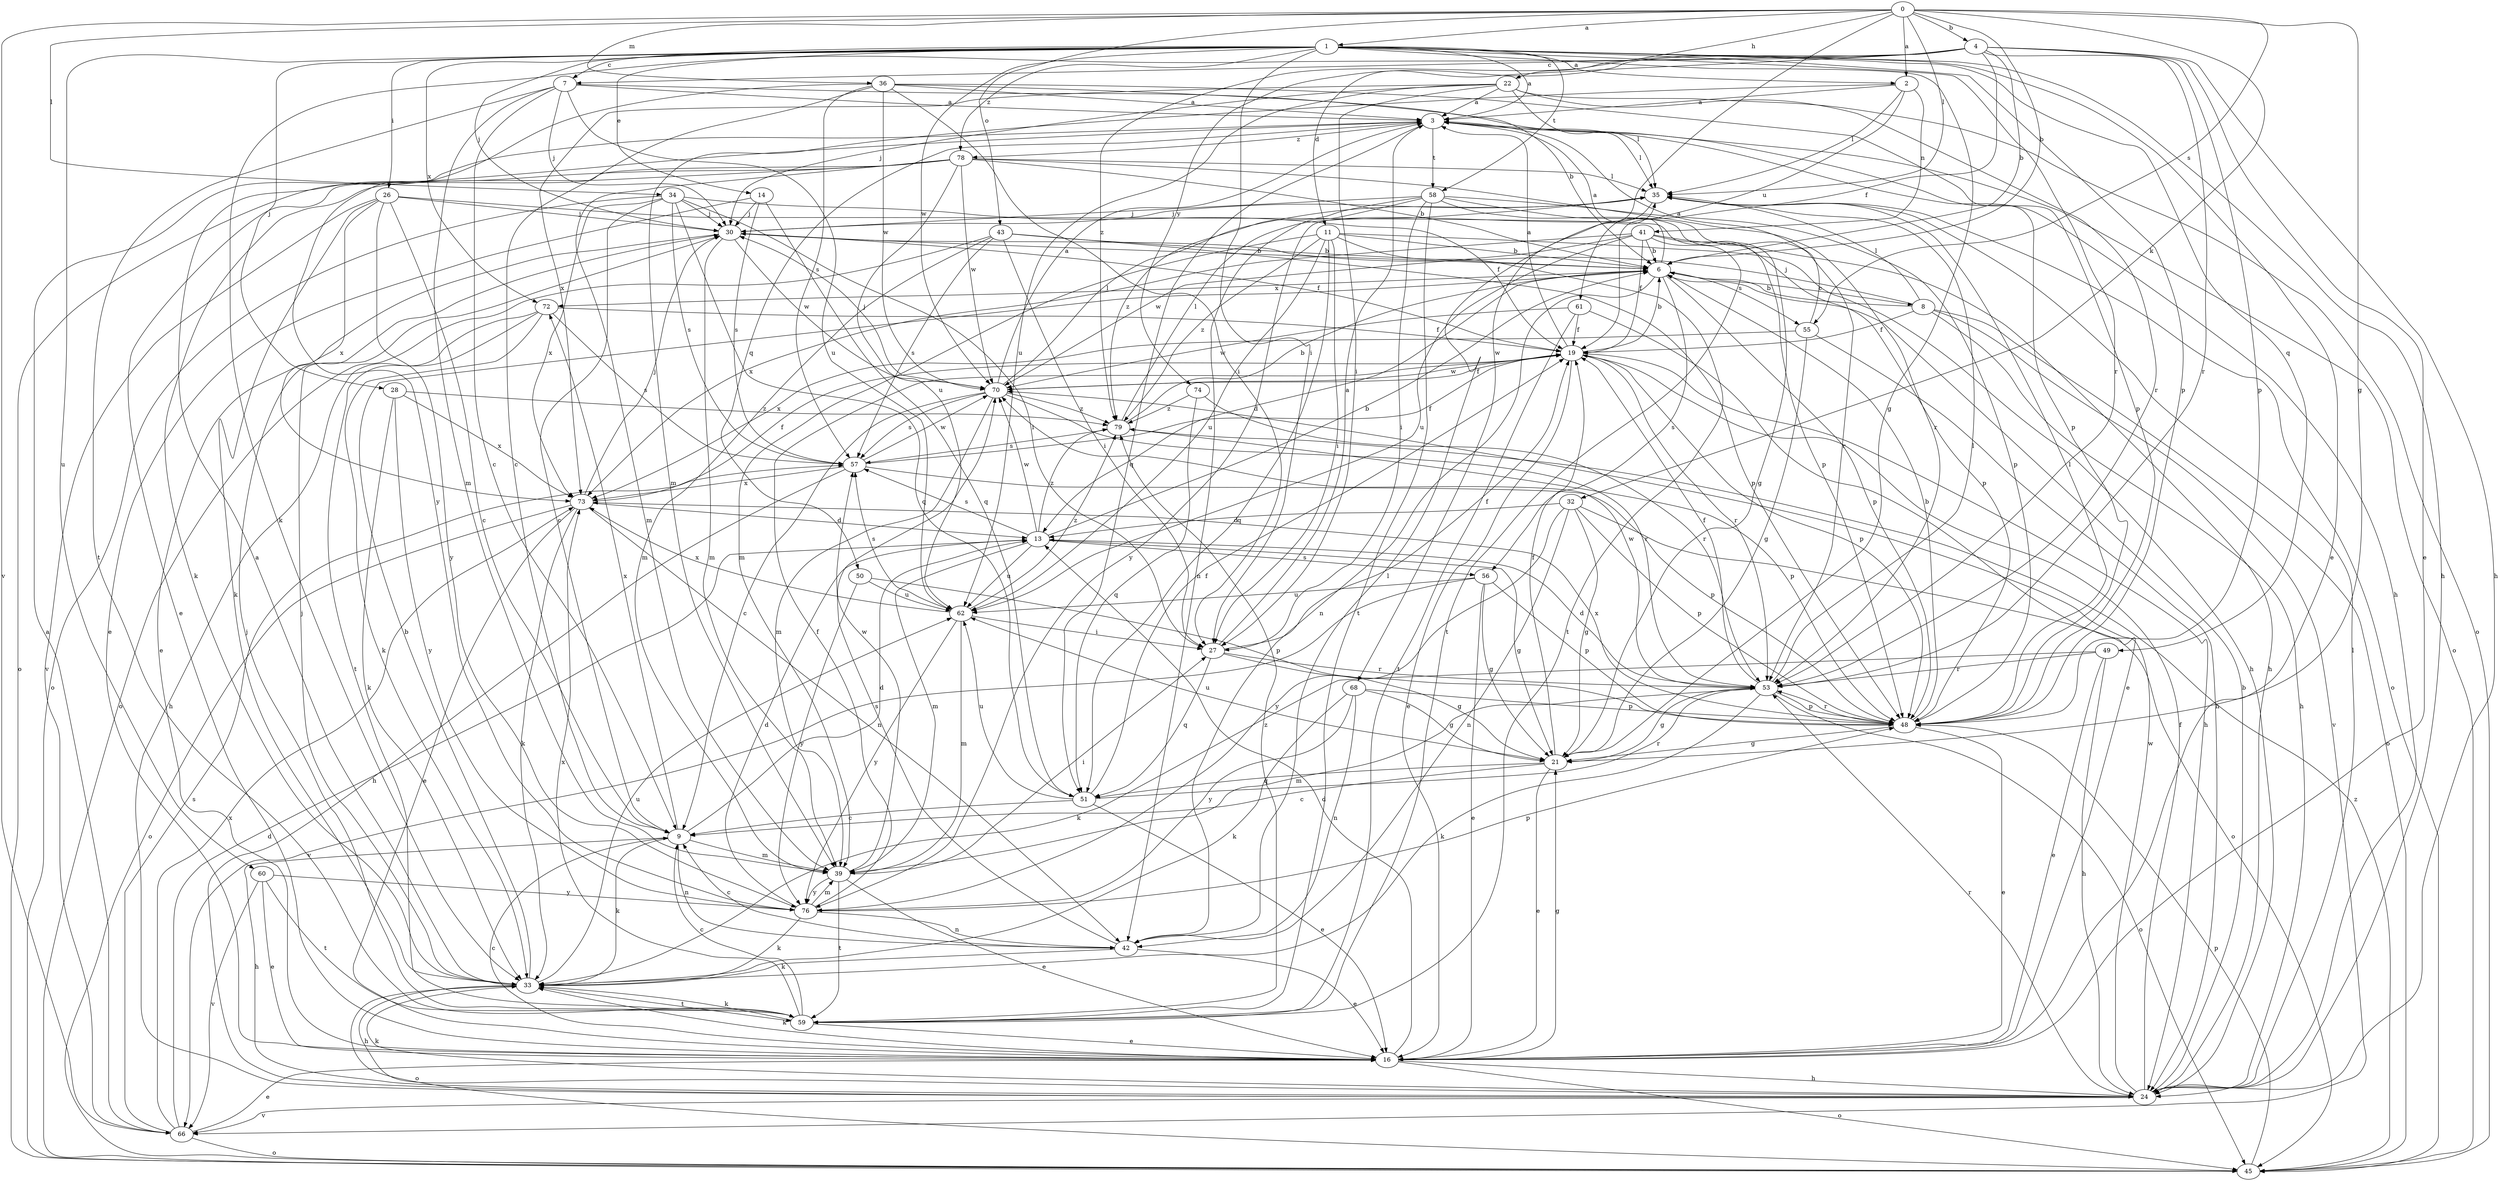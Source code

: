 strict digraph  {
0;
1;
2;
3;
4;
6;
7;
8;
9;
11;
13;
14;
16;
19;
21;
22;
24;
26;
27;
28;
30;
32;
33;
34;
35;
36;
39;
41;
42;
43;
45;
48;
49;
50;
51;
53;
55;
56;
57;
58;
59;
60;
61;
62;
66;
68;
70;
72;
73;
74;
76;
78;
79;
0 -> 1  [label=a];
0 -> 2  [label=a];
0 -> 4  [label=b];
0 -> 6  [label=b];
0 -> 21  [label=g];
0 -> 22  [label=h];
0 -> 32  [label=k];
0 -> 34  [label=l];
0 -> 35  [label=l];
0 -> 36  [label=m];
0 -> 43  [label=o];
0 -> 55  [label=s];
0 -> 66  [label=v];
0 -> 68  [label=w];
1 -> 2  [label=a];
1 -> 3  [label=a];
1 -> 7  [label=c];
1 -> 14  [label=e];
1 -> 16  [label=e];
1 -> 21  [label=g];
1 -> 24  [label=h];
1 -> 26  [label=i];
1 -> 27  [label=i];
1 -> 28  [label=j];
1 -> 30  [label=j];
1 -> 48  [label=p];
1 -> 49  [label=q];
1 -> 53  [label=r];
1 -> 58  [label=t];
1 -> 60  [label=u];
1 -> 70  [label=w];
1 -> 72  [label=x];
1 -> 78  [label=z];
2 -> 3  [label=a];
2 -> 35  [label=l];
2 -> 39  [label=m];
2 -> 41  [label=n];
2 -> 61  [label=u];
3 -> 35  [label=l];
3 -> 45  [label=o];
3 -> 48  [label=p];
3 -> 50  [label=q];
3 -> 51  [label=q];
3 -> 58  [label=t];
3 -> 78  [label=z];
4 -> 6  [label=b];
4 -> 7  [label=c];
4 -> 11  [label=d];
4 -> 16  [label=e];
4 -> 19  [label=f];
4 -> 24  [label=h];
4 -> 33  [label=k];
4 -> 48  [label=p];
4 -> 53  [label=r];
4 -> 74  [label=y];
4 -> 79  [label=z];
6 -> 3  [label=a];
6 -> 8  [label=c];
6 -> 13  [label=d];
6 -> 42  [label=n];
6 -> 48  [label=p];
6 -> 55  [label=s];
6 -> 56  [label=s];
6 -> 72  [label=x];
7 -> 3  [label=a];
7 -> 9  [label=c];
7 -> 24  [label=h];
7 -> 30  [label=j];
7 -> 39  [label=m];
7 -> 59  [label=t];
7 -> 62  [label=u];
8 -> 6  [label=b];
8 -> 19  [label=f];
8 -> 24  [label=h];
8 -> 30  [label=j];
8 -> 35  [label=l];
8 -> 45  [label=o];
8 -> 66  [label=v];
9 -> 13  [label=d];
9 -> 24  [label=h];
9 -> 33  [label=k];
9 -> 39  [label=m];
9 -> 42  [label=n];
9 -> 72  [label=x];
11 -> 6  [label=b];
11 -> 24  [label=h];
11 -> 27  [label=i];
11 -> 39  [label=m];
11 -> 51  [label=q];
11 -> 59  [label=t];
11 -> 62  [label=u];
11 -> 79  [label=z];
13 -> 6  [label=b];
13 -> 21  [label=g];
13 -> 39  [label=m];
13 -> 56  [label=s];
13 -> 57  [label=s];
13 -> 62  [label=u];
13 -> 70  [label=w];
13 -> 79  [label=z];
14 -> 16  [label=e];
14 -> 30  [label=j];
14 -> 51  [label=q];
14 -> 57  [label=s];
16 -> 9  [label=c];
16 -> 13  [label=d];
16 -> 21  [label=g];
16 -> 24  [label=h];
16 -> 33  [label=k];
16 -> 45  [label=o];
19 -> 3  [label=a];
19 -> 6  [label=b];
19 -> 16  [label=e];
19 -> 24  [label=h];
19 -> 48  [label=p];
19 -> 53  [label=r];
19 -> 70  [label=w];
21 -> 9  [label=c];
21 -> 16  [label=e];
21 -> 19  [label=f];
21 -> 51  [label=q];
21 -> 62  [label=u];
22 -> 3  [label=a];
22 -> 27  [label=i];
22 -> 30  [label=j];
22 -> 35  [label=l];
22 -> 45  [label=o];
22 -> 53  [label=r];
22 -> 62  [label=u];
22 -> 73  [label=x];
24 -> 6  [label=b];
24 -> 19  [label=f];
24 -> 33  [label=k];
24 -> 35  [label=l];
24 -> 53  [label=r];
24 -> 66  [label=v];
24 -> 70  [label=w];
26 -> 9  [label=c];
26 -> 30  [label=j];
26 -> 33  [label=k];
26 -> 48  [label=p];
26 -> 66  [label=v];
26 -> 73  [label=x];
26 -> 76  [label=y];
27 -> 3  [label=a];
27 -> 19  [label=f];
27 -> 21  [label=g];
27 -> 51  [label=q];
27 -> 53  [label=r];
28 -> 33  [label=k];
28 -> 73  [label=x];
28 -> 76  [label=y];
28 -> 79  [label=z];
30 -> 6  [label=b];
30 -> 16  [label=e];
30 -> 19  [label=f];
30 -> 39  [label=m];
30 -> 70  [label=w];
32 -> 13  [label=d];
32 -> 21  [label=g];
32 -> 42  [label=n];
32 -> 45  [label=o];
32 -> 48  [label=p];
32 -> 76  [label=y];
33 -> 3  [label=a];
33 -> 6  [label=b];
33 -> 24  [label=h];
33 -> 30  [label=j];
33 -> 45  [label=o];
33 -> 59  [label=t];
33 -> 62  [label=u];
34 -> 9  [label=c];
34 -> 19  [label=f];
34 -> 27  [label=i];
34 -> 30  [label=j];
34 -> 45  [label=o];
34 -> 51  [label=q];
34 -> 57  [label=s];
34 -> 73  [label=x];
35 -> 30  [label=j];
35 -> 45  [label=o];
35 -> 76  [label=y];
36 -> 3  [label=a];
36 -> 6  [label=b];
36 -> 9  [label=c];
36 -> 27  [label=i];
36 -> 48  [label=p];
36 -> 57  [label=s];
36 -> 70  [label=w];
36 -> 76  [label=y];
39 -> 16  [label=e];
39 -> 27  [label=i];
39 -> 59  [label=t];
39 -> 70  [label=w];
39 -> 76  [label=y];
41 -> 6  [label=b];
41 -> 19  [label=f];
41 -> 24  [label=h];
41 -> 48  [label=p];
41 -> 59  [label=t];
41 -> 62  [label=u];
41 -> 70  [label=w];
41 -> 73  [label=x];
42 -> 9  [label=c];
42 -> 16  [label=e];
42 -> 33  [label=k];
42 -> 35  [label=l];
42 -> 57  [label=s];
43 -> 6  [label=b];
43 -> 27  [label=i];
43 -> 39  [label=m];
43 -> 45  [label=o];
43 -> 48  [label=p];
43 -> 57  [label=s];
45 -> 48  [label=p];
45 -> 79  [label=z];
48 -> 6  [label=b];
48 -> 16  [label=e];
48 -> 21  [label=g];
48 -> 35  [label=l];
48 -> 53  [label=r];
48 -> 73  [label=x];
49 -> 16  [label=e];
49 -> 24  [label=h];
49 -> 33  [label=k];
49 -> 53  [label=r];
50 -> 48  [label=p];
50 -> 62  [label=u];
50 -> 76  [label=y];
51 -> 9  [label=c];
51 -> 16  [label=e];
51 -> 19  [label=f];
51 -> 53  [label=r];
51 -> 62  [label=u];
53 -> 13  [label=d];
53 -> 19  [label=f];
53 -> 21  [label=g];
53 -> 33  [label=k];
53 -> 35  [label=l];
53 -> 39  [label=m];
53 -> 45  [label=o];
53 -> 48  [label=p];
53 -> 70  [label=w];
55 -> 3  [label=a];
55 -> 21  [label=g];
55 -> 24  [label=h];
55 -> 73  [label=x];
56 -> 16  [label=e];
56 -> 21  [label=g];
56 -> 48  [label=p];
56 -> 62  [label=u];
56 -> 66  [label=v];
57 -> 19  [label=f];
57 -> 24  [label=h];
57 -> 48  [label=p];
57 -> 70  [label=w];
57 -> 73  [label=x];
58 -> 21  [label=g];
58 -> 27  [label=i];
58 -> 30  [label=j];
58 -> 42  [label=n];
58 -> 48  [label=p];
58 -> 53  [label=r];
58 -> 59  [label=t];
58 -> 79  [label=z];
59 -> 9  [label=c];
59 -> 16  [label=e];
59 -> 30  [label=j];
59 -> 33  [label=k];
59 -> 73  [label=x];
59 -> 79  [label=z];
60 -> 16  [label=e];
60 -> 59  [label=t];
60 -> 66  [label=v];
60 -> 76  [label=y];
61 -> 16  [label=e];
61 -> 19  [label=f];
61 -> 59  [label=t];
61 -> 70  [label=w];
62 -> 27  [label=i];
62 -> 39  [label=m];
62 -> 57  [label=s];
62 -> 73  [label=x];
62 -> 76  [label=y];
62 -> 79  [label=z];
66 -> 3  [label=a];
66 -> 13  [label=d];
66 -> 16  [label=e];
66 -> 45  [label=o];
66 -> 57  [label=s];
66 -> 73  [label=x];
68 -> 21  [label=g];
68 -> 33  [label=k];
68 -> 42  [label=n];
68 -> 48  [label=p];
68 -> 76  [label=y];
70 -> 3  [label=a];
70 -> 9  [label=c];
70 -> 19  [label=f];
70 -> 30  [label=j];
70 -> 35  [label=l];
70 -> 39  [label=m];
70 -> 53  [label=r];
70 -> 57  [label=s];
70 -> 79  [label=z];
72 -> 19  [label=f];
72 -> 24  [label=h];
72 -> 33  [label=k];
72 -> 57  [label=s];
72 -> 59  [label=t];
73 -> 13  [label=d];
73 -> 16  [label=e];
73 -> 19  [label=f];
73 -> 30  [label=j];
73 -> 33  [label=k];
73 -> 42  [label=n];
73 -> 45  [label=o];
74 -> 51  [label=q];
74 -> 53  [label=r];
74 -> 79  [label=z];
76 -> 13  [label=d];
76 -> 19  [label=f];
76 -> 33  [label=k];
76 -> 39  [label=m];
76 -> 42  [label=n];
76 -> 48  [label=p];
78 -> 6  [label=b];
78 -> 16  [label=e];
78 -> 33  [label=k];
78 -> 35  [label=l];
78 -> 39  [label=m];
78 -> 45  [label=o];
78 -> 53  [label=r];
78 -> 62  [label=u];
78 -> 70  [label=w];
79 -> 6  [label=b];
79 -> 35  [label=l];
79 -> 48  [label=p];
79 -> 57  [label=s];
}
